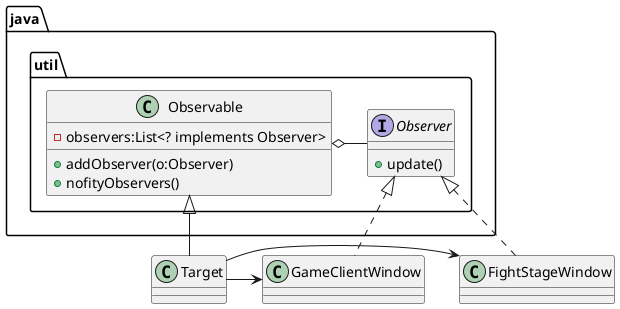 @startuml observer-pattern

interface java.util.Observer {
  + update()
}

class java.util.Observable {
  - observers:List<? implements Observer>
  + addObserver(o:Observer)
  + nofityObservers()
}

class Target {

}

java.util.Observable <|-down- Target

class GameClientWindow {

}

class FightStageWindow

java.util.Observer <|.down. GameClientWindow
java.util.Observer <|.down. FightStageWindow

java.util.Observer -right-o java.util.Observable

Target -right-> GameClientWindow
Target -right-> FightStageWindow

@enduml